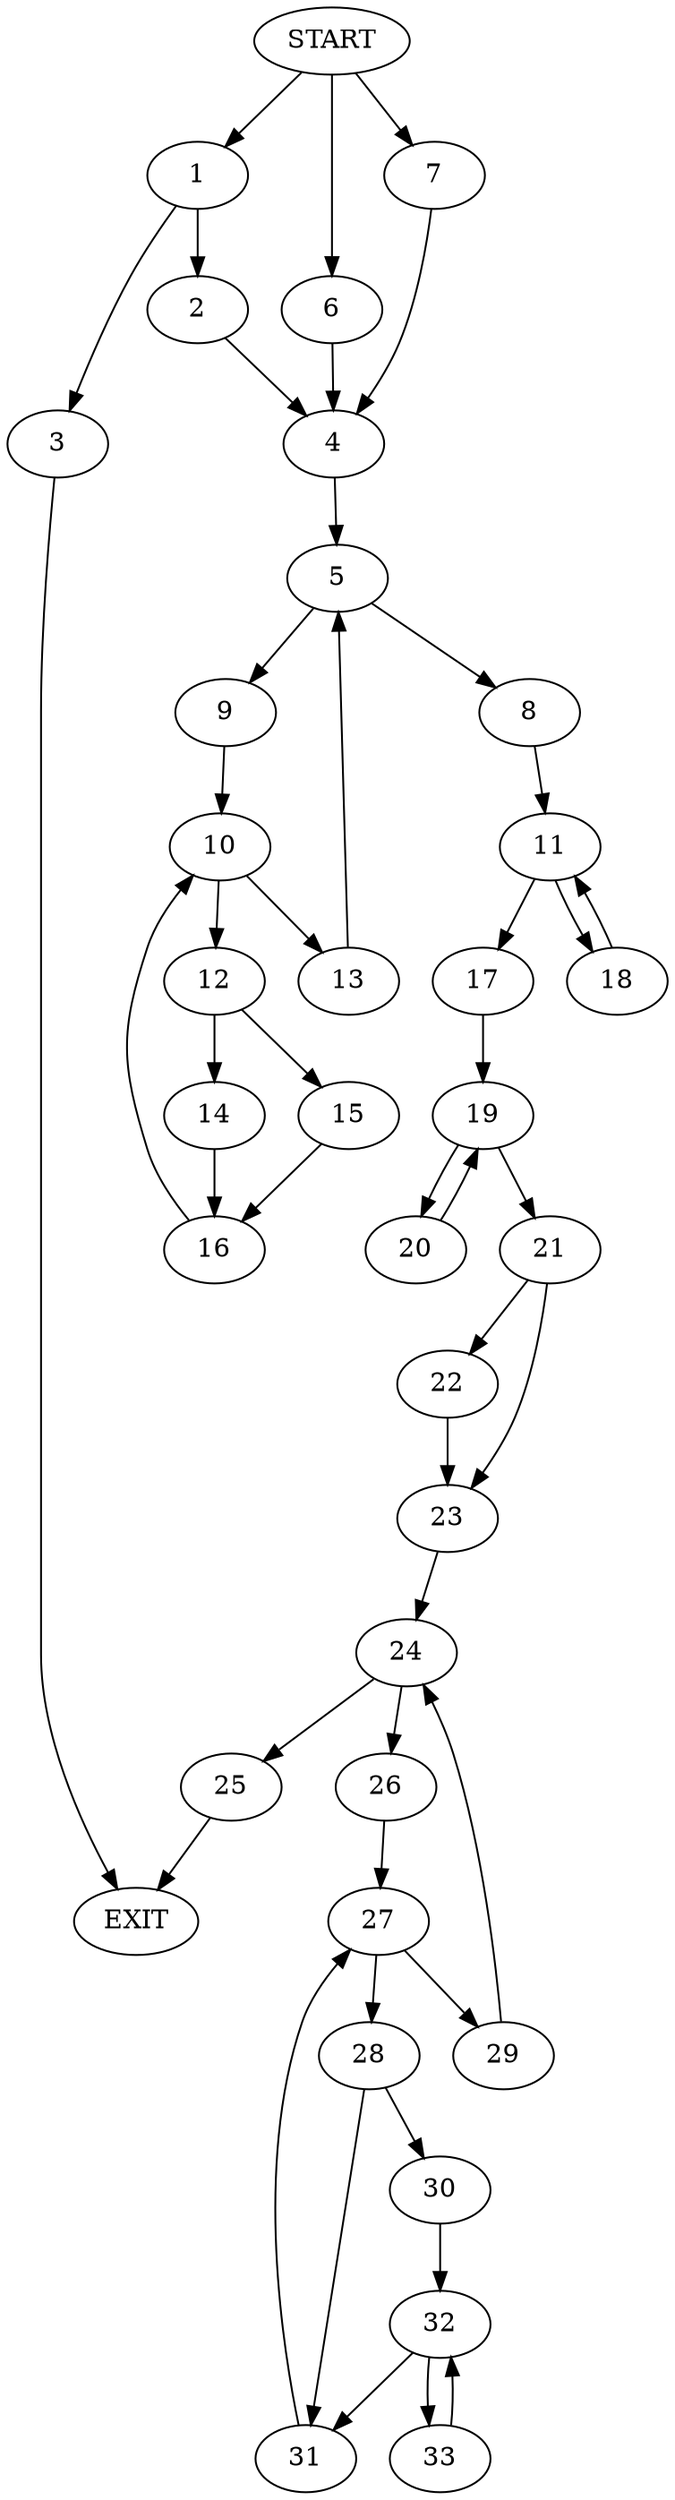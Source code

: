 digraph {
0 [label="START"]
34 [label="EXIT"]
0 -> 1
1 -> 2
1 -> 3
3 -> 34
2 -> 4
4 -> 5
0 -> 6
6 -> 4
0 -> 7
7 -> 4
5 -> 8
5 -> 9
9 -> 10
8 -> 11
10 -> 12
10 -> 13
13 -> 5
12 -> 14
12 -> 15
15 -> 16
14 -> 16
16 -> 10
11 -> 17
11 -> 18
18 -> 11
17 -> 19
19 -> 20
19 -> 21
20 -> 19
21 -> 22
21 -> 23
23 -> 24
22 -> 23
24 -> 25
24 -> 26
26 -> 27
25 -> 34
27 -> 28
27 -> 29
28 -> 30
28 -> 31
29 -> 24
31 -> 27
30 -> 32
32 -> 31
32 -> 33
33 -> 32
}
